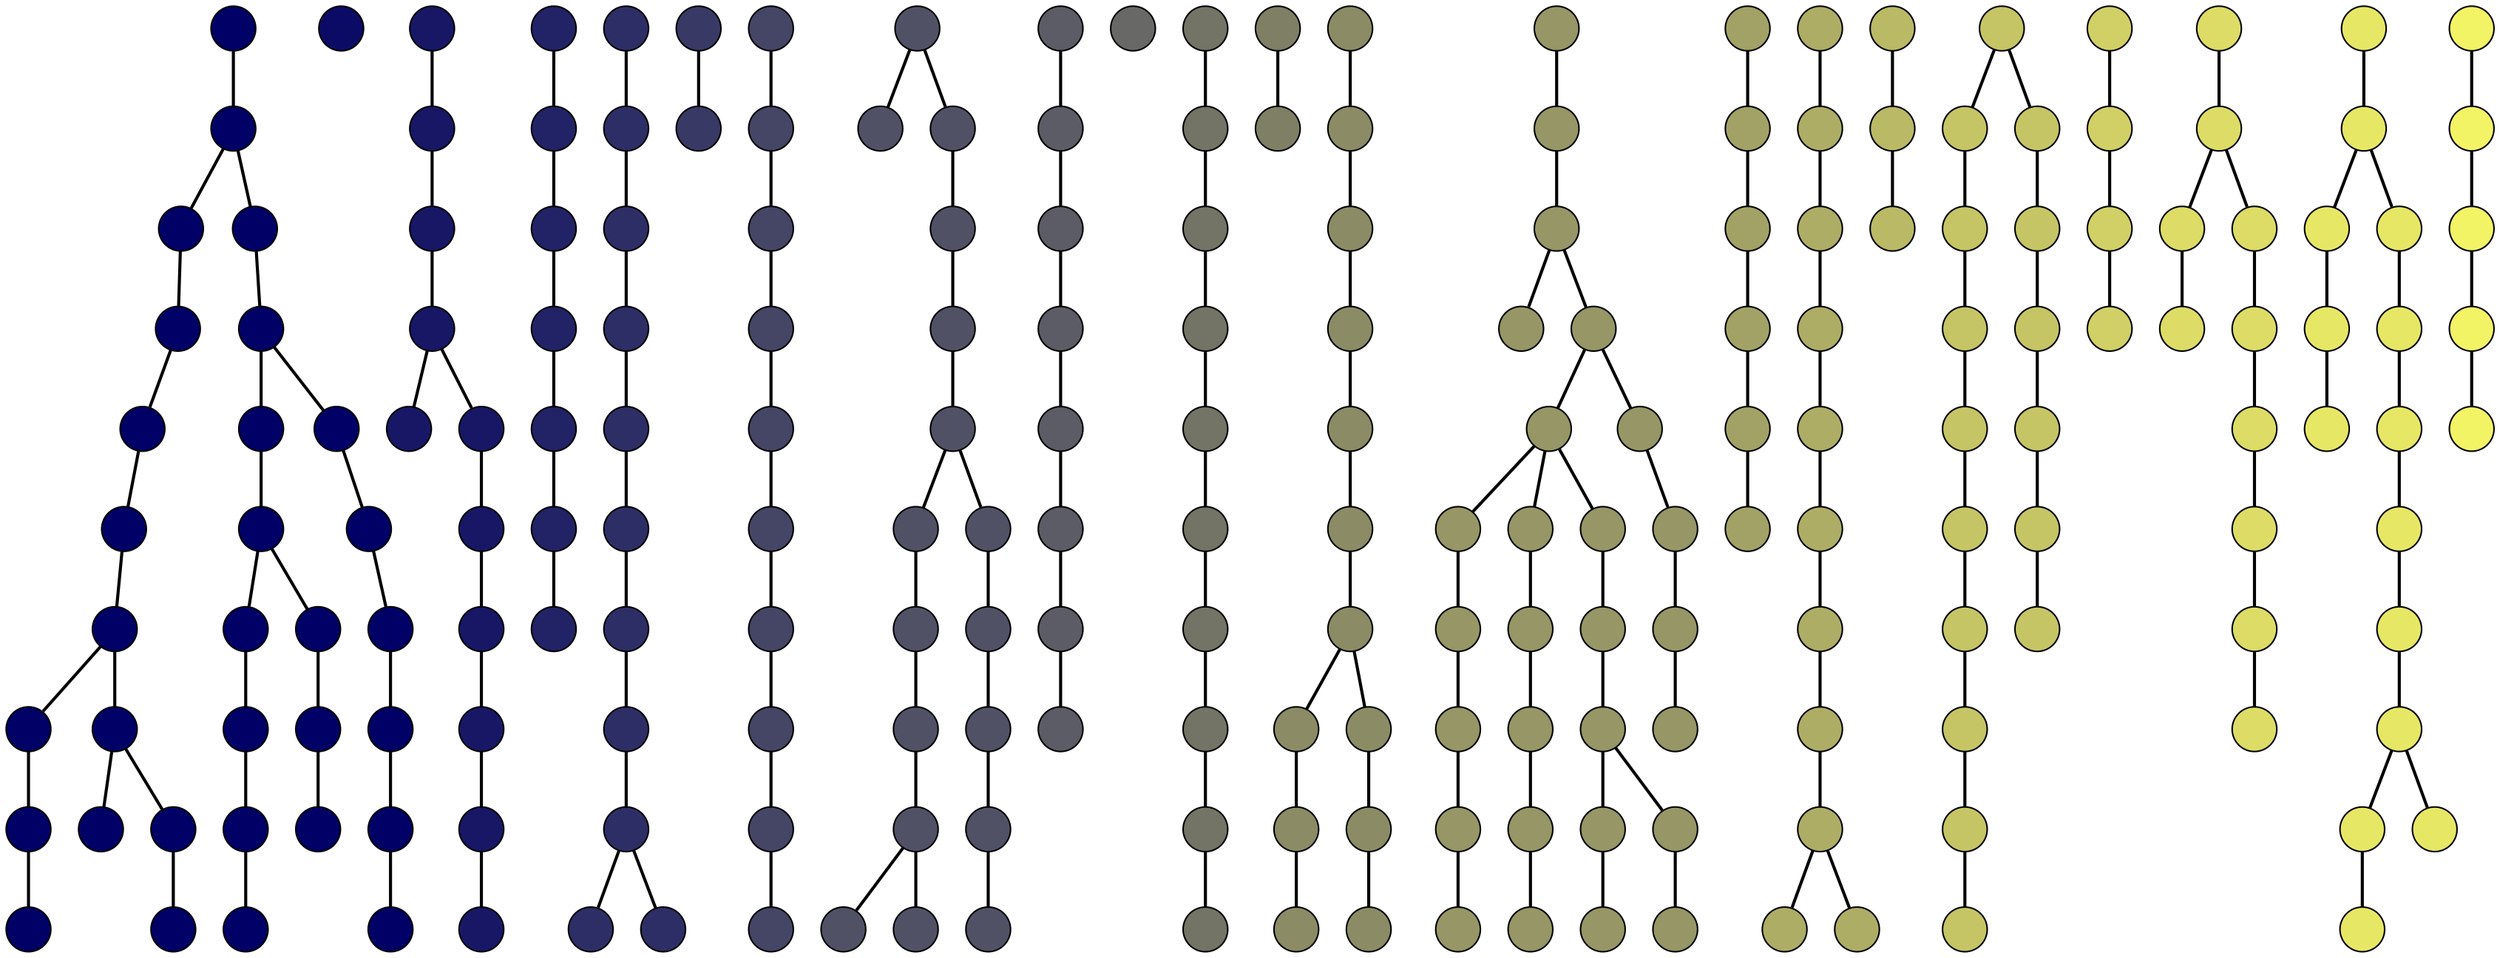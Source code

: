 
graph Coalesce {
node  [shape=circle,width=0.4,fixedsize=true,style=filled,fillcolor="#afafff",fontname=Arial,fontsize=10,fontcolor=White]; 
/*edge  [style=dashed]*/
edge  [style=bold]

A0_0 [label="", fillcolor="#000066"]
B0_0 [label="", fillcolor="#0b0b66"]
C0_0 [label="", fillcolor="#171766"]
D0_0 [label="", fillcolor="#222266"]
E0_0 [label="", fillcolor="#2e2e66"]
F0_0 [label="", fillcolor="#393966"]
G0_0 [label="", fillcolor="#454566"]
H0_0 [label="", fillcolor="#515166"]
I0_0 [label="", fillcolor="#5c5c66"]
J0_0 [label="", fillcolor="#686866"]
K0_0 [label="", fillcolor="#737366"]
L0_0 [label="", fillcolor="#7f7f66"]
M0_0 [label="", fillcolor="#8b8b66"]
N0_0 [label="", fillcolor="#969666"]
O0_0 [label="", fillcolor="#a2a266"]
P0_0 [label="", fillcolor="#adad66"]
Q0_0 [label="", fillcolor="#b9b966"]
R0_0 [label="", fillcolor="#c5c566"]
S0_0 [label="", fillcolor="#d0d066"]
T0_0 [label="", fillcolor="#dcdc66"]
U0_0 [label="", fillcolor="#e7e766"]
V0_0 [label="", fillcolor="#f3f366"]
{rank=same; A0_0; B0_0; C0_0; D0_0; E0_0; F0_0; G0_0; H0_0; I0_0; J0_0; K0_0; L0_0; M0_0; N0_0; O0_0; P0_0; Q0_0; R0_0; S0_0; T0_0; U0_0; V0_0}
A0_1 [label="", fillcolor="#000066"]
C0_1 [label="", fillcolor="#171766"]
D0_1 [label="", fillcolor="#222266"]
E0_0a1_1 [label="", fillcolor="#2e2e66"]
F0_1 [label="", fillcolor="#393966"]
G0_1 [label="", fillcolor="#454566"]
H0_0a1_1 [label="", fillcolor="#515166"]
H0_1 [label="", fillcolor="#515166"]
I0_1 [label="", fillcolor="#5c5c66"]
K0_1 [label="", fillcolor="#737366"]
L0_1 [label="", fillcolor="#7f7f66"]
M0_1 [label="", fillcolor="#8b8b66"]
N0_1 [label="", fillcolor="#969666"]
O0_1 [label="", fillcolor="#a2a266"]
P0_1 [label="", fillcolor="#adad66"]
Q0_1 [label="", fillcolor="#b9b966"]
R0_0a1_1 [label="", fillcolor="#c5c566"]
R0_1 [label="", fillcolor="#c5c566"]
S0_1 [label="", fillcolor="#d0d066"]
T0_1 [label="", fillcolor="#dcdc66"]
U0_1 [label="", fillcolor="#e7e766"]
V0_1 [label="", fillcolor="#f3f366"]
{rank=same; A0_1; C0_1; D0_1; E0_0a1_1; F0_1; G0_1; H0_0a1_1; H0_1; I0_1; K0_1; L0_1; M0_1; N0_1; O0_1; P0_1; Q0_1; R0_0a1_1; R0_1; S0_1; T0_1; U0_1; V0_1}
A0_1a2_2 [label="", fillcolor="#000066"]
A0_2 [label="", fillcolor="#000066"]
C0_2 [label="", fillcolor="#171766"]
D0_2 [label="", fillcolor="#222266"]
E0_0a1_2 [label="", fillcolor="#2e2e66"]
G0_2 [label="", fillcolor="#454566"]
H0_2 [label="", fillcolor="#515166"]
I0_2 [label="", fillcolor="#5c5c66"]
K0_2 [label="", fillcolor="#737366"]
M0_2 [label="", fillcolor="#8b8b66"]
N0_2 [label="", fillcolor="#969666"]
O0_2 [label="", fillcolor="#a2a266"]
P0_2 [label="", fillcolor="#adad66"]
Q0_2 [label="", fillcolor="#b9b966"]
R0_0a1_2 [label="", fillcolor="#c5c566"]
R0_2 [label="", fillcolor="#c5c566"]
S0_2 [label="", fillcolor="#d0d066"]
T0_1a2_2 [label="", fillcolor="#dcdc66"]
T0_2 [label="", fillcolor="#dcdc66"]
U0_1a2_2 [label="", fillcolor="#e7e766"]
U0_2 [label="", fillcolor="#e7e766"]
V0_2 [label="", fillcolor="#f3f366"]
{rank=same; A0_1a2_2; A0_2; C0_2; D0_2; E0_0a1_2; G0_2; H0_2; I0_2; K0_2; M0_2; N0_2; O0_2; P0_2; Q0_2; R0_0a1_2; R0_2; S0_2; T0_1a2_2; T0_2; U0_1a2_2; U0_2; V0_2}
A0_1a2_3 [label="", fillcolor="#000066"]
A0_3 [label="", fillcolor="#000066"]
C0_3 [label="", fillcolor="#171766"]
D0_3 [label="", fillcolor="#222266"]
E0_0a1_3 [label="", fillcolor="#2e2e66"]
G0_3 [label="", fillcolor="#454566"]
H0_3 [label="", fillcolor="#515166"]
I0_3 [label="", fillcolor="#5c5c66"]
K0_3 [label="", fillcolor="#737366"]
M0_3 [label="", fillcolor="#8b8b66"]
N0_2a3_3 [label="", fillcolor="#969666"]
N0_3 [label="", fillcolor="#969666"]
O0_3 [label="", fillcolor="#a2a266"]
P0_3 [label="", fillcolor="#adad66"]
R0_0a1_3 [label="", fillcolor="#c5c566"]
R0_2a3_3 [label="", fillcolor="#c5c566"]
S0_3 [label="", fillcolor="#d0d066"]
T0_1a2_3 [label="", fillcolor="#dcdc66"]
T0_3 [label="", fillcolor="#dcdc66"]
U0_1a2_3 [label="", fillcolor="#e7e766"]
U0_3 [label="", fillcolor="#e7e766"]
V0_3 [label="", fillcolor="#f3f366"]
{rank=same; A0_1a2_3; A0_3; C0_3; D0_3; E0_0a1_3; G0_3; H0_3; I0_3; K0_3; M0_3; N0_2a3_3; N0_3; O0_3; P0_3; R0_0a1_3; R0_2a3_3; S0_3; T0_1a2_3; T0_3; U0_1a2_3; U0_3; V0_3}
A0_1a2_4 [label="", fillcolor="#000066"]
A0_3a4_4 [label="", fillcolor="#000066"]
A0_4 [label="", fillcolor="#000066"]
C0_3a4_4 [label="", fillcolor="#171766"]
C0_4 [label="", fillcolor="#171766"]
D0_4 [label="", fillcolor="#222266"]
E0_0a1_4 [label="", fillcolor="#2e2e66"]
G0_4 [label="", fillcolor="#454566"]
H0_4 [label="", fillcolor="#515166"]
I0_4 [label="", fillcolor="#5c5c66"]
K0_4 [label="", fillcolor="#737366"]
M0_4 [label="", fillcolor="#8b8b66"]
N0_3a4_4 [label="", fillcolor="#969666"]
N0_4 [label="", fillcolor="#969666"]
O0_4 [label="", fillcolor="#a2a266"]
P0_4 [label="", fillcolor="#adad66"]
R0_0a1_4 [label="", fillcolor="#c5c566"]
R0_2a3_4 [label="", fillcolor="#c5c566"]
T0_4 [label="", fillcolor="#dcdc66"]
U0_1a2_4 [label="", fillcolor="#e7e766"]
U0_4 [label="", fillcolor="#e7e766"]
V0_4 [label="", fillcolor="#f3f366"]
{rank=same; A0_1a2_4; A0_3a4_4; A0_4; C0_3a4_4; C0_4; D0_4; E0_0a1_4; G0_4; H0_4; I0_4; K0_4; M0_4; N0_3a4_4; N0_4; O0_4; P0_4; R0_0a1_4; R0_2a3_4; T0_4; U0_1a2_4; U0_4; V0_4}
A0_1a2_5 [label="", fillcolor="#000066"]
A0_3a4_5 [label="", fillcolor="#000066"]
A0_5 [label="", fillcolor="#000066"]
C0_5 [label="", fillcolor="#171766"]
D0_5 [label="", fillcolor="#222266"]
E0_0a1_5 [label="", fillcolor="#2e2e66"]
G0_5 [label="", fillcolor="#454566"]
H0_4a5_5 [label="", fillcolor="#515166"]
H0_5 [label="", fillcolor="#515166"]
I0_5 [label="", fillcolor="#5c5c66"]
K0_5 [label="", fillcolor="#737366"]
M0_5 [label="", fillcolor="#8b8b66"]
N0_3a4_4a5_5 [label="", fillcolor="#969666"]
N0_3a4_4b5_5 [label="", fillcolor="#969666"]
N0_3a4_5 [label="", fillcolor="#969666"]
N0_5 [label="", fillcolor="#969666"]
O0_5 [label="", fillcolor="#a2a266"]
P0_5 [label="", fillcolor="#adad66"]
R0_0a1_5 [label="", fillcolor="#c5c566"]
R0_2a3_5 [label="", fillcolor="#c5c566"]
T0_5 [label="", fillcolor="#dcdc66"]
U0_5 [label="", fillcolor="#e7e766"]
{rank=same; A0_1a2_5; A0_3a4_5; A0_5; C0_5; D0_5; E0_0a1_5; G0_5; H0_4a5_5; H0_5; I0_5; K0_5; M0_5; N0_3a4_4a5_5; N0_3a4_4b5_5; N0_3a4_5; N0_5; O0_5; P0_5; R0_0a1_5; R0_2a3_5; T0_5; U0_5}
A0_1a2_6 [label="", fillcolor="#000066"]
A0_3a4_5a6_6 [label="", fillcolor="#000066"]
A0_3a4_6 [label="", fillcolor="#000066"]
A0_6 [label="", fillcolor="#000066"]
C0_6 [label="", fillcolor="#171766"]
D0_6 [label="", fillcolor="#222266"]
E0_0a1_6 [label="", fillcolor="#2e2e66"]
G0_6 [label="", fillcolor="#454566"]
H0_4a5_6 [label="", fillcolor="#515166"]
H0_6 [label="", fillcolor="#515166"]
I0_6 [label="", fillcolor="#5c5c66"]
K0_6 [label="", fillcolor="#737366"]
M0_6 [label="", fillcolor="#8b8b66"]
N0_3a4_4a5_6 [label="", fillcolor="#969666"]
N0_3a4_4b5_6 [label="", fillcolor="#969666"]
N0_3a4_6 [label="", fillcolor="#969666"]
N0_6 [label="", fillcolor="#969666"]
P0_6 [label="", fillcolor="#adad66"]
R0_0a1_6 [label="", fillcolor="#c5c566"]
R0_2a3_6 [label="", fillcolor="#c5c566"]
T0_6 [label="", fillcolor="#dcdc66"]
U0_6 [label="", fillcolor="#e7e766"]
{rank=same; A0_1a2_6; A0_3a4_5a6_6; A0_3a4_6; A0_6; C0_6; D0_6; E0_0a1_6; G0_6; H0_4a5_6; H0_6; I0_6; K0_6; M0_6; N0_3a4_4a5_6; N0_3a4_4b5_6; N0_3a4_6; N0_6; P0_6; R0_0a1_6; R0_2a3_6; T0_6; U0_6}
A0_1a2_6a7_7 [label="", fillcolor="#000066"]
A0_1a2_7 [label="", fillcolor="#000066"]
A0_3a4_5a6_7 [label="", fillcolor="#000066"]
A0_3a4_7 [label="", fillcolor="#000066"]
A0_7 [label="", fillcolor="#000066"]
C0_7 [label="", fillcolor="#171766"]
E0_0a1_7 [label="", fillcolor="#2e2e66"]
G0_7 [label="", fillcolor="#454566"]
H0_4a5_7 [label="", fillcolor="#515166"]
H0_7 [label="", fillcolor="#515166"]
I0_6a7_7 [label="", fillcolor="#5c5c66"]
K0_7 [label="", fillcolor="#737366"]
M0_6a7_7 [label="", fillcolor="#8b8b66"]
M0_7 [label="", fillcolor="#8b8b66"]
N0_3a4_4a5_7 [label="", fillcolor="#969666"]
N0_3a4_4b5_7 [label="", fillcolor="#969666"]
N0_3a4_7 [label="", fillcolor="#969666"]
N0_7 [label="", fillcolor="#969666"]
P0_7 [label="", fillcolor="#adad66"]
R0_0a1_7 [label="", fillcolor="#c5c566"]
T0_7 [label="", fillcolor="#dcdc66"]
U0_7 [label="", fillcolor="#e7e766"]
{rank=same; A0_1a2_6a7_7; A0_1a2_7; A0_3a4_5a6_7; A0_3a4_7; A0_7; C0_7; E0_0a1_7; G0_7; H0_4a5_7; H0_7; I0_6a7_7; K0_7; M0_6a7_7; M0_7; N0_3a4_4a5_7; N0_3a4_4b5_7; N0_3a4_7; N0_7; P0_7; R0_0a1_7; T0_7; U0_7}
A0_1a2_6a7_8 [label="", fillcolor="#000066"]
A0_1a2_7a8_8 [label="", fillcolor="#000066"]
A0_1a2_8 [label="", fillcolor="#000066"]
A0_3a4_5a6_8 [label="", fillcolor="#000066"]
A0_3a4_8 [label="", fillcolor="#000066"]
A0_8 [label="", fillcolor="#000066"]
C0_8 [label="", fillcolor="#171766"]
E0_0a1_8 [label="", fillcolor="#2e2e66"]
G0_8 [label="", fillcolor="#454566"]
H0_4a5_8 [label="", fillcolor="#515166"]
H0_8 [label="", fillcolor="#515166"]
K0_8 [label="", fillcolor="#737366"]
M0_6a7_8 [label="", fillcolor="#8b8b66"]
M0_8 [label="", fillcolor="#8b8b66"]
N0_3a4_4a5_8 [label="", fillcolor="#969666"]
N0_3a4_4b5_8 [label="", fillcolor="#969666"]
N0_3a4_7a8_8 [label="", fillcolor="#969666"]
N0_3a4_8 [label="", fillcolor="#969666"]
P0_8 [label="", fillcolor="#adad66"]
R0_0a1_8 [label="", fillcolor="#c5c566"]
U0_7a8_8 [label="", fillcolor="#e7e766"]
U0_8 [label="", fillcolor="#e7e766"]
{rank=same; A0_1a2_6a7_8; A0_1a2_7a8_8; A0_1a2_8; A0_3a4_5a6_8; A0_3a4_8; A0_8; C0_8; E0_0a1_8; G0_8; H0_4a5_8; H0_8; K0_8; M0_6a7_8; M0_8; N0_3a4_4a5_8; N0_3a4_4b5_8; N0_3a4_7a8_8; N0_3a4_8; P0_8; R0_0a1_8; U0_7a8_8; U0_8}
A0_1a2_6a7_9 [label="", fillcolor="#000066"]
A0_1a2_9 [label="", fillcolor="#000066"]
A0_3a4_5a6_9 [label="", fillcolor="#000066"]
A0_9 [label="", fillcolor="#000066"]
C0_9 [label="", fillcolor="#171766"]
E0_0a1_8a9_9 [label="", fillcolor="#2e2e66"]
E0_0a1_9 [label="", fillcolor="#2e2e66"]
G0_9 [label="", fillcolor="#454566"]
H0_4a5_8a9_9 [label="", fillcolor="#515166"]
H0_4a5_9 [label="", fillcolor="#515166"]
H0_9 [label="", fillcolor="#515166"]
K0_9 [label="", fillcolor="#737366"]
M0_6a7_9 [label="", fillcolor="#8b8b66"]
M0_9 [label="", fillcolor="#8b8b66"]
N0_3a4_4a5_9 [label="", fillcolor="#969666"]
N0_3a4_4b5_9 [label="", fillcolor="#969666"]
N0_3a4_7a8_9 [label="", fillcolor="#969666"]
N0_3a4_9 [label="", fillcolor="#969666"]
P0_8a9_9 [label="", fillcolor="#adad66"]
P0_9 [label="", fillcolor="#adad66"]
R0_0a1_9 [label="", fillcolor="#c5c566"]
U0_7a8_9 [label="", fillcolor="#e7e766"]
{rank=same; A0_1a2_6a7_9; A0_1a2_9; A0_3a4_5a6_9; A0_9; C0_9; E0_0a1_8a9_9; E0_0a1_9; G0_9; H0_4a5_8a9_9; H0_4a5_9; H0_9; K0_9; M0_6a7_9; M0_9; N0_3a4_4a5_9; N0_3a4_4b5_9; N0_3a4_7a8_9; N0_3a4_9; P0_8a9_9; P0_9; R0_0a1_9; U0_7a8_9}
R0_0 -- R0_0a1_1
E0_0 -- E0_0a1_1
H0_0 -- H0_0a1_1
A0_0 -- A0_1
C0_0 -- C0_1
D0_0 -- D0_1
F0_0 -- F0_1
G0_0 -- G0_1
H0_0 -- H0_1
I0_0 -- I0_1
K0_0 -- K0_1
L0_0 -- L0_1
M0_0 -- M0_1
N0_0 -- N0_1
O0_0 -- O0_1
P0_0 -- P0_1
Q0_0 -- Q0_1
R0_0 -- R0_1
S0_0 -- S0_1
T0_0 -- T0_1
U0_0 -- U0_1
V0_0 -- V0_1
U0_1 -- U0_1a2_2
A0_1 -- A0_1a2_2
T0_1 -- T0_1a2_2
A0_1 -- A0_2
C0_1 -- C0_2
D0_1 -- D0_2
E0_0a1_1 -- E0_0a1_2
G0_1 -- G0_2
H0_1 -- H0_2
I0_1 -- I0_2
K0_1 -- K0_2
M0_1 -- M0_2
N0_1 -- N0_2
O0_1 -- O0_2
P0_1 -- P0_2
Q0_1 -- Q0_2
R0_0a1_1 -- R0_0a1_2
R0_1 -- R0_2
S0_1 -- S0_2
T0_1 -- T0_2
U0_1 -- U0_2
V0_1 -- V0_2
R0_2 -- R0_2a3_3
N0_2 -- N0_2a3_3
A0_1a2_2 -- A0_1a2_3
A0_2 -- A0_3
C0_2 -- C0_3
D0_2 -- D0_3
E0_0a1_2 -- E0_0a1_3
G0_2 -- G0_3
H0_2 -- H0_3
I0_2 -- I0_3
K0_2 -- K0_3
M0_2 -- M0_3
N0_2 -- N0_3
O0_2 -- O0_3
P0_2 -- P0_3
R0_0a1_2 -- R0_0a1_3
S0_2 -- S0_3
T0_1a2_2 -- T0_1a2_3
T0_2 -- T0_3
U0_1a2_2 -- U0_1a2_3
U0_2 -- U0_3
V0_2 -- V0_3
C0_3 -- C0_3a4_4
A0_3 -- A0_3a4_4
N0_3 -- N0_3a4_4
A0_1a2_3 -- A0_1a2_4
A0_3 -- A0_4
C0_3 -- C0_4
D0_3 -- D0_4
E0_0a1_3 -- E0_0a1_4
G0_3 -- G0_4
H0_3 -- H0_4
I0_3 -- I0_4
K0_3 -- K0_4
M0_3 -- M0_4
N0_3 -- N0_4
O0_3 -- O0_4
P0_3 -- P0_4
R0_0a1_3 -- R0_0a1_4
R0_2a3_3 -- R0_2a3_4
T0_3 -- T0_4
U0_1a2_3 -- U0_1a2_4
U0_3 -- U0_4
V0_3 -- V0_4
N0_3a4_4 -- N0_3a4_4a5_5
N0_3a4_4 -- N0_3a4_4b5_5
H0_4 -- H0_4a5_5
A0_1a2_4 -- A0_1a2_5
A0_3a4_4 -- A0_3a4_5
A0_4 -- A0_5
C0_4 -- C0_5
D0_4 -- D0_5
E0_0a1_4 -- E0_0a1_5
G0_4 -- G0_5
H0_4 -- H0_5
I0_4 -- I0_5
K0_4 -- K0_5
M0_4 -- M0_5
N0_3a4_4 -- N0_3a4_5
N0_4 -- N0_5
O0_4 -- O0_5
P0_4 -- P0_5
R0_0a1_4 -- R0_0a1_5
R0_2a3_4 -- R0_2a3_5
T0_4 -- T0_5
U0_4 -- U0_5
A0_3a4_5 -- A0_3a4_5a6_6
A0_1a2_5 -- A0_1a2_6
A0_3a4_5 -- A0_3a4_6
A0_5 -- A0_6
C0_5 -- C0_6
D0_5 -- D0_6
E0_0a1_5 -- E0_0a1_6
G0_5 -- G0_6
H0_4a5_5 -- H0_4a5_6
H0_5 -- H0_6
I0_5 -- I0_6
K0_5 -- K0_6
M0_5 -- M0_6
N0_3a4_4a5_5 -- N0_3a4_4a5_6
N0_3a4_4b5_5 -- N0_3a4_4b5_6
N0_3a4_5 -- N0_3a4_6
N0_5 -- N0_6
P0_5 -- P0_6
R0_0a1_5 -- R0_0a1_6
R0_2a3_5 -- R0_2a3_6
T0_5 -- T0_6
U0_5 -- U0_6
I0_6 -- I0_6a7_7
A0_1a2_6 -- A0_1a2_6a7_7
M0_6 -- M0_6a7_7
A0_1a2_6 -- A0_1a2_7
A0_3a4_5a6_6 -- A0_3a4_5a6_7
A0_3a4_6 -- A0_3a4_7
A0_6 -- A0_7
C0_6 -- C0_7
E0_0a1_6 -- E0_0a1_7
G0_6 -- G0_7
H0_4a5_6 -- H0_4a5_7
H0_6 -- H0_7
K0_6 -- K0_7
M0_6 -- M0_7
N0_3a4_4a5_6 -- N0_3a4_4a5_7
N0_3a4_4b5_6 -- N0_3a4_4b5_7
N0_3a4_6 -- N0_3a4_7
N0_6 -- N0_7
P0_6 -- P0_7
R0_0a1_6 -- R0_0a1_7
T0_6 -- T0_7
U0_6 -- U0_7
A0_1a2_7 -- A0_1a2_7a8_8
U0_7 -- U0_7a8_8
N0_3a4_7 -- N0_3a4_7a8_8
A0_1a2_6a7_7 -- A0_1a2_6a7_8
A0_1a2_7 -- A0_1a2_8
A0_3a4_5a6_7 -- A0_3a4_5a6_8
A0_3a4_7 -- A0_3a4_8
A0_7 -- A0_8
C0_7 -- C0_8
E0_0a1_7 -- E0_0a1_8
G0_7 -- G0_8
H0_4a5_7 -- H0_4a5_8
H0_7 -- H0_8
K0_7 -- K0_8
M0_6a7_7 -- M0_6a7_8
M0_7 -- M0_8
N0_3a4_4a5_7 -- N0_3a4_4a5_8
N0_3a4_4b5_7 -- N0_3a4_4b5_8
N0_3a4_7 -- N0_3a4_8
P0_7 -- P0_8
R0_0a1_7 -- R0_0a1_8
U0_7 -- U0_8
E0_0a1_8 -- E0_0a1_8a9_9
P0_8 -- P0_8a9_9
H0_4a5_8 -- H0_4a5_8a9_9
A0_1a2_6a7_8 -- A0_1a2_6a7_9
A0_1a2_8 -- A0_1a2_9
A0_3a4_5a6_8 -- A0_3a4_5a6_9
A0_8 -- A0_9
C0_8 -- C0_9
E0_0a1_8 -- E0_0a1_9
G0_8 -- G0_9
H0_4a5_8 -- H0_4a5_9
H0_8 -- H0_9
K0_8 -- K0_9
M0_6a7_8 -- M0_6a7_9
M0_8 -- M0_9
N0_3a4_4a5_8 -- N0_3a4_4a5_9
N0_3a4_4b5_8 -- N0_3a4_4b5_9
N0_3a4_7a8_8 -- N0_3a4_7a8_9
N0_3a4_8 -- N0_3a4_9
P0_8 -- P0_9
R0_0a1_8 -- R0_0a1_9
U0_7a8_8 -- U0_7a8_9
}
